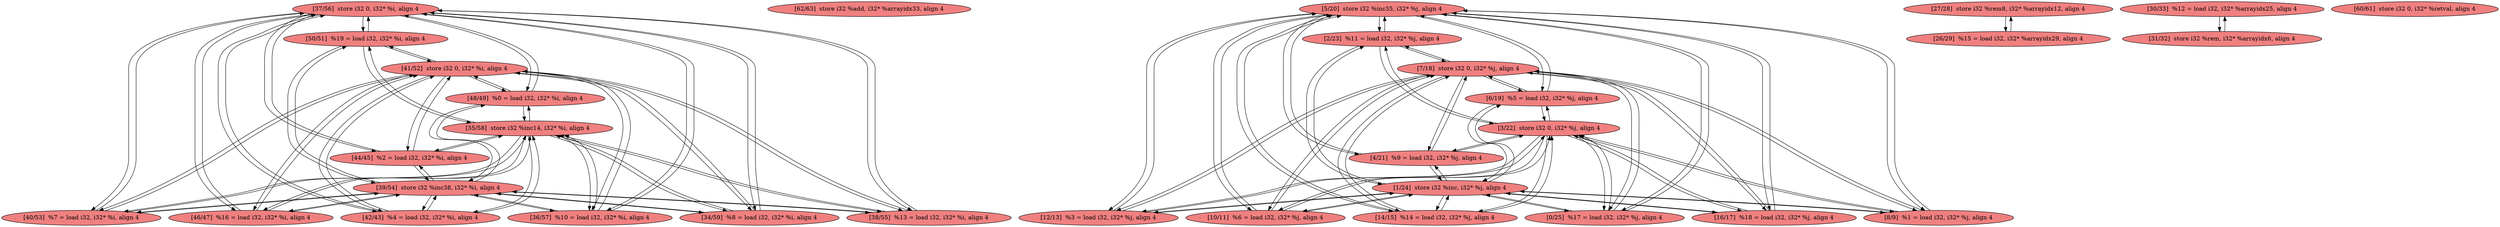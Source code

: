 
digraph G {


node63 [fillcolor=lightcoral,label="[37/56]  store i32 0, i32* %i, align 4",shape=ellipse,style=filled ]
node62 [fillcolor=lightcoral,label="[62/63]  store i32 %add, i32* %arrayidx33, align 4",shape=ellipse,style=filled ]
node61 [fillcolor=lightcoral,label="[5/20]  store i32 %inc35, i32* %j, align 4",shape=ellipse,style=filled ]
node60 [fillcolor=lightcoral,label="[39/54]  store i32 %inc38, i32* %i, align 4",shape=ellipse,style=filled ]
node58 [fillcolor=lightcoral,label="[35/58]  store i32 %inc14, i32* %i, align 4",shape=ellipse,style=filled ]
node57 [fillcolor=lightcoral,label="[2/23]  %11 = load i32, i32* %j, align 4",shape=ellipse,style=filled ]
node56 [fillcolor=lightcoral,label="[50/51]  %19 = load i32, i32* %i, align 4",shape=ellipse,style=filled ]
node59 [fillcolor=lightcoral,label="[1/24]  store i32 %inc, i32* %j, align 4",shape=ellipse,style=filled ]
node53 [fillcolor=lightcoral,label="[40/53]  %7 = load i32, i32* %i, align 4",shape=ellipse,style=filled ]
node52 [fillcolor=lightcoral,label="[27/28]  store i32 %rem8, i32* %arrayidx12, align 4",shape=ellipse,style=filled ]
node51 [fillcolor=lightcoral,label="[12/13]  %3 = load i32, i32* %j, align 4",shape=ellipse,style=filled ]
node48 [fillcolor=lightcoral,label="[10/11]  %6 = load i32, i32* %j, align 4",shape=ellipse,style=filled ]
node49 [fillcolor=lightcoral,label="[46/47]  %16 = load i32, i32* %i, align 4",shape=ellipse,style=filled ]
node35 [fillcolor=lightcoral,label="[14/15]  %14 = load i32, i32* %j, align 4",shape=ellipse,style=filled ]
node45 [fillcolor=lightcoral,label="[42/43]  %4 = load i32, i32* %i, align 4",shape=ellipse,style=filled ]
node50 [fillcolor=lightcoral,label="[36/57]  %10 = load i32, i32* %i, align 4",shape=ellipse,style=filled ]
node34 [fillcolor=lightcoral,label="[26/29]  %15 = load i32, i32* %arrayidx29, align 4",shape=ellipse,style=filled ]
node32 [fillcolor=lightcoral,label="[0/25]  %17 = load i32, i32* %j, align 4",shape=ellipse,style=filled ]
node38 [fillcolor=lightcoral,label="[34/59]  %8 = load i32, i32* %i, align 4",shape=ellipse,style=filled ]
node36 [fillcolor=lightcoral,label="[30/33]  %12 = load i32, i32* %arrayidx25, align 4",shape=ellipse,style=filled ]
node47 [fillcolor=lightcoral,label="[41/52]  store i32 0, i32* %i, align 4",shape=ellipse,style=filled ]
node33 [fillcolor=lightcoral,label="[16/17]  %18 = load i32, i32* %j, align 4",shape=ellipse,style=filled ]
node54 [fillcolor=lightcoral,label="[38/55]  %13 = load i32, i32* %i, align 4",shape=ellipse,style=filled ]
node40 [fillcolor=lightcoral,label="[3/22]  store i32 0, i32* %j, align 4",shape=ellipse,style=filled ]
node39 [fillcolor=lightcoral,label="[8/9]  %1 = load i32, i32* %j, align 4",shape=ellipse,style=filled ]
node44 [fillcolor=lightcoral,label="[44/45]  %2 = load i32, i32* %i, align 4",shape=ellipse,style=filled ]
node37 [fillcolor=lightcoral,label="[4/21]  %9 = load i32, i32* %j, align 4",shape=ellipse,style=filled ]
node41 [fillcolor=lightcoral,label="[6/19]  %5 = load i32, i32* %j, align 4",shape=ellipse,style=filled ]
node43 [fillcolor=lightcoral,label="[48/49]  %0 = load i32, i32* %i, align 4",shape=ellipse,style=filled ]
node42 [fillcolor=lightcoral,label="[7/18]  store i32 0, i32* %j, align 4",shape=ellipse,style=filled ]
node55 [fillcolor=lightcoral,label="[31/32]  store i32 %rem, i32* %arrayidx6, align 4",shape=ellipse,style=filled ]
node46 [fillcolor=lightcoral,label="[60/61]  store i32 0, i32* %retval, align 4",shape=ellipse,style=filled ]

node49->node63 [ ]
node38->node47 [ ]
node38->node63 [ ]
node54->node58 [ ]
node38->node58 [ ]
node57->node59 [ ]
node59->node48 [ ]
node34->node52 [ ]
node56->node58 [ ]
node61->node41 [ ]
node53->node60 [ ]
node50->node58 [ ]
node45->node60 [ ]
node63->node38 [ ]
node53->node63 [ ]
node45->node63 [ ]
node40->node32 [ ]
node53->node58 [ ]
node32->node40 [ ]
node58->node45 [ ]
node51->node42 [ ]
node51->node40 [ ]
node40->node51 [ ]
node47->node56 [ ]
node40->node33 [ ]
node32->node59 [ ]
node33->node40 [ ]
node56->node47 [ ]
node49->node58 [ ]
node49->node47 [ ]
node41->node61 [ ]
node40->node41 [ ]
node47->node54 [ ]
node48->node61 [ ]
node48->node42 [ ]
node50->node60 [ ]
node58->node56 [ ]
node63->node53 [ ]
node61->node48 [ ]
node58->node43 [ ]
node43->node58 [ ]
node60->node50 [ ]
node45->node58 [ ]
node63->node44 [ ]
node42->node51 [ ]
node59->node39 [ ]
node63->node45 [ ]
node44->node60 [ ]
node59->node32 [ ]
node58->node53 [ ]
node63->node43 [ ]
node37->node59 [ ]
node61->node39 [ ]
node58->node54 [ ]
node59->node35 [ ]
node44->node63 [ ]
node58->node38 [ ]
node59->node41 [ ]
node47->node53 [ ]
node35->node42 [ ]
node60->node44 [ ]
node63->node56 [ ]
node41->node59 [ ]
node54->node47 [ ]
node35->node61 [ ]
node54->node63 [ ]
node37->node40 [ ]
node33->node61 [ ]
node38->node60 [ ]
node48->node59 [ ]
node60->node38 [ ]
node61->node35 [ ]
node60->node53 [ ]
node45->node47 [ ]
node49->node60 [ ]
node40->node57 [ ]
node39->node42 [ ]
node60->node56 [ ]
node39->node59 [ ]
node42->node32 [ ]
node56->node60 [ ]
node59->node33 [ ]
node42->node33 [ ]
node61->node57 [ ]
node57->node40 [ ]
node44->node58 [ ]
node35->node59 [ ]
node42->node57 [ ]
node37->node61 [ ]
node32->node42 [ ]
node36->node55 [ ]
node63->node50 [ ]
node52->node34 [ ]
node58->node50 [ ]
node59->node37 [ ]
node35->node40 [ ]
node40->node35 [ ]
node47->node50 [ ]
node60->node49 [ ]
node50->node47 [ ]
node40->node48 [ ]
node59->node57 [ ]
node42->node37 [ ]
node42->node41 [ ]
node32->node61 [ ]
node61->node37 [ ]
node39->node61 [ ]
node42->node35 [ ]
node41->node40 [ ]
node48->node40 [ ]
node56->node63 [ ]
node57->node61 [ ]
node61->node51 [ ]
node51->node61 [ ]
node47->node38 [ ]
node39->node40 [ ]
node53->node47 [ ]
node47->node45 [ ]
node33->node42 [ ]
node63->node54 [ ]
node47->node49 [ ]
node43->node47 [ ]
node37->node42 [ ]
node40->node39 [ ]
node60->node43 [ ]
node42->node39 [ ]
node43->node63 [ ]
node61->node33 [ ]
node51->node59 [ ]
node59->node51 [ ]
node43->node60 [ ]
node41->node42 [ ]
node60->node45 [ ]
node47->node43 [ ]
node40->node37 [ ]
node60->node54 [ ]
node55->node36 [ ]
node50->node63 [ ]
node54->node60 [ ]
node61->node32 [ ]
node58->node44 [ ]
node44->node47 [ ]
node63->node49 [ ]
node58->node49 [ ]
node42->node48 [ ]
node33->node59 [ ]
node57->node42 [ ]
node47->node44 [ ]


}
